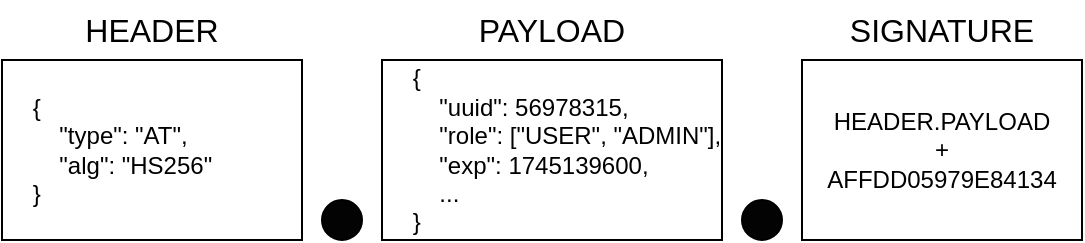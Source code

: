 <mxfile version="24.7.17">
  <diagram name="第 1 页" id="U0guJCAL5deDx1kN0Uxq">
    <mxGraphModel dx="1050" dy="621" grid="1" gridSize="10" guides="1" tooltips="1" connect="1" arrows="1" fold="1" page="1" pageScale="1" pageWidth="827" pageHeight="1169" math="0" shadow="0">
      <root>
        <mxCell id="0" />
        <mxCell id="1" parent="0" />
        <mxCell id="A7xP-OeTYEXta6_sliQD-1" value="&lt;div&gt;&amp;nbsp; &amp;nbsp; {&lt;/div&gt;&lt;div&gt;&lt;span style=&quot;white-space: normal;&quot;&gt;&amp;nbsp; &amp;nbsp; &amp;nbsp; &amp;nbsp; &quot;type&quot;: &quot;AT&quot;,&lt;/span&gt;&lt;/div&gt;&lt;div&gt;&lt;span style=&quot;white-space: normal;&quot;&gt;&amp;nbsp; &amp;nbsp; &amp;nbsp; &amp;nbsp; &quot;alg&quot;: &quot;HS256&quot;&lt;/span&gt;&lt;/div&gt;&lt;div&gt;&amp;nbsp; &amp;nbsp; }&lt;/div&gt;" style="rounded=0;whiteSpace=wrap;html=1;align=left;" parent="1" vertex="1">
          <mxGeometry x="50" y="230" width="150" height="90" as="geometry" />
        </mxCell>
        <mxCell id="A7xP-OeTYEXta6_sliQD-2" value="&lt;div&gt;&amp;nbsp; &amp;nbsp; {&lt;/div&gt;&lt;div&gt;&lt;span style=&quot;background-color: initial;&quot;&gt;&amp;nbsp; &amp;nbsp; &amp;nbsp; &amp;nbsp; &quot;uuid&quot;: 56978315,&lt;/span&gt;&lt;/div&gt;&lt;div&gt;&lt;span style=&quot;white-space: normal;&quot;&gt;&amp;nbsp; &amp;nbsp; &amp;nbsp; &amp;nbsp; &quot;role&quot;: [&quot;USER&quot;, &quot;ADMIN&quot;],&lt;/span&gt;&lt;/div&gt;&lt;div&gt;&lt;span style=&quot;white-space: normal;&quot;&gt;&amp;nbsp; &amp;nbsp; &amp;nbsp; &amp;nbsp; &quot;exp&quot;: 1745139600,&lt;/span&gt;&lt;/div&gt;&lt;div&gt;&lt;span style=&quot;background-color: initial;&quot;&gt;&amp;nbsp; &amp;nbsp; &amp;nbsp; &amp;nbsp; ...&lt;/span&gt;&lt;/div&gt;&lt;div&gt;&amp;nbsp; &amp;nbsp; }&lt;/div&gt;" style="rounded=0;whiteSpace=wrap;html=1;align=left;" parent="1" vertex="1">
          <mxGeometry x="240" y="230" width="170" height="90" as="geometry" />
        </mxCell>
        <mxCell id="A7xP-OeTYEXta6_sliQD-4" value="" style="ellipse;whiteSpace=wrap;html=1;aspect=fixed;fillColor=#030303;" parent="1" vertex="1">
          <mxGeometry x="210" y="300" width="20" height="20" as="geometry" />
        </mxCell>
        <mxCell id="A7xP-OeTYEXta6_sliQD-6" value="" style="ellipse;whiteSpace=wrap;html=1;aspect=fixed;fillColor=#030303;" parent="1" vertex="1">
          <mxGeometry x="420" y="300" width="20" height="20" as="geometry" />
        </mxCell>
        <mxCell id="A7xP-OeTYEXta6_sliQD-9" value="HEADER.PAYLOAD&lt;div&gt;+&lt;/div&gt;&lt;div&gt;AFFDD05979E84134&lt;br&gt;&lt;/div&gt;" style="rounded=0;whiteSpace=wrap;html=1;align=center;" parent="1" vertex="1">
          <mxGeometry x="450" y="230" width="140" height="90" as="geometry" />
        </mxCell>
        <mxCell id="Fsa04r2e4rQ2PQuGjDmZ-3" value="&lt;span style=&quot;font-size:12.0pt;font-family:&lt;br/&gt;宋体;mso-bidi-font-family:&amp;quot;Times New Roman&amp;quot;;mso-font-kerning:1.0pt;mso-ansi-language:&lt;br/&gt;EN-US;mso-fareast-language:ZH-CN;mso-bidi-language:AR-SA&quot; lang=&quot;EN-US&quot;&gt;SIGNATURE&lt;/span&gt;" style="text;html=1;align=center;verticalAlign=middle;whiteSpace=wrap;rounded=0;" vertex="1" parent="1">
          <mxGeometry x="490" y="200" width="60" height="30" as="geometry" />
        </mxCell>
        <mxCell id="Fsa04r2e4rQ2PQuGjDmZ-4" value="&lt;span style=&quot;font-size:12.0pt;font-family:&lt;br/&gt;宋体;mso-bidi-font-family:&amp;quot;Times New Roman&amp;quot;;mso-font-kerning:1.0pt;mso-ansi-language:&lt;br/&gt;EN-US;mso-fareast-language:ZH-CN;mso-bidi-language:AR-SA&quot; lang=&quot;EN-US&quot;&gt;PAYLOAD&lt;/span&gt;" style="text;html=1;align=center;verticalAlign=middle;whiteSpace=wrap;rounded=0;" vertex="1" parent="1">
          <mxGeometry x="295" y="200" width="60" height="30" as="geometry" />
        </mxCell>
        <mxCell id="Fsa04r2e4rQ2PQuGjDmZ-5" value="&lt;span style=&quot;font-size: 16px;&quot;&gt;HEADER&lt;/span&gt;" style="text;html=1;align=center;verticalAlign=middle;whiteSpace=wrap;rounded=0;" vertex="1" parent="1">
          <mxGeometry x="95" y="200" width="60" height="30" as="geometry" />
        </mxCell>
      </root>
    </mxGraphModel>
  </diagram>
</mxfile>
